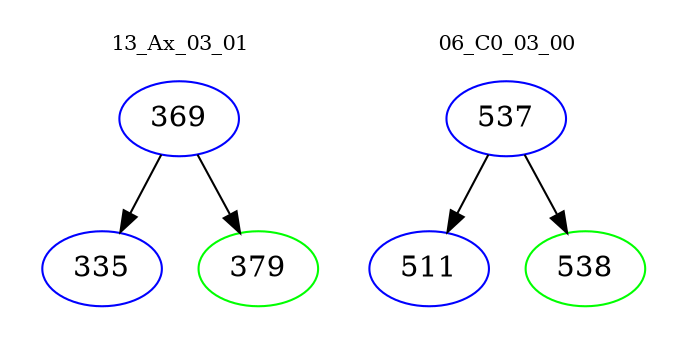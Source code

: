 digraph{
subgraph cluster_0 {
color = white
label = "13_Ax_03_01";
fontsize=10;
T0_369 [label="369", color="blue"]
T0_369 -> T0_335 [color="black"]
T0_335 [label="335", color="blue"]
T0_369 -> T0_379 [color="black"]
T0_379 [label="379", color="green"]
}
subgraph cluster_1 {
color = white
label = "06_C0_03_00";
fontsize=10;
T1_537 [label="537", color="blue"]
T1_537 -> T1_511 [color="black"]
T1_511 [label="511", color="blue"]
T1_537 -> T1_538 [color="black"]
T1_538 [label="538", color="green"]
}
}

